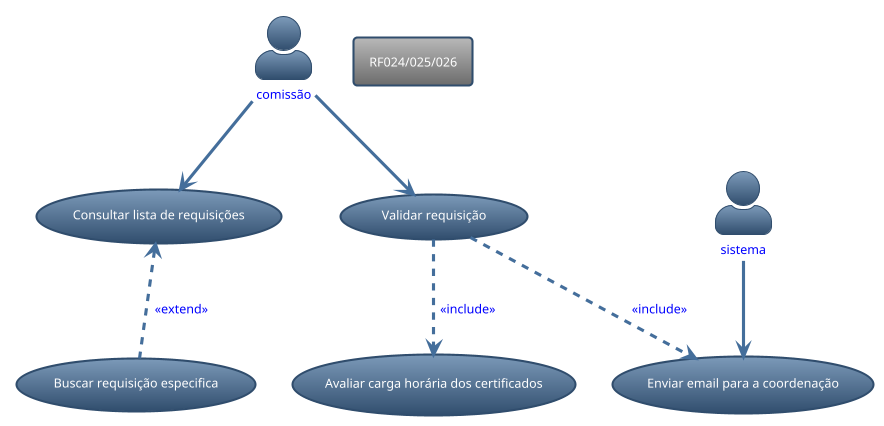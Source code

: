 @startuml comissao
skinparam actorStyle awesome
!theme spacelab 
:comissão: as comissao #text:Blue
:sistema: as sistema #text:Blue

rectangle "RF024/025/026"

(Consultar lista de requisições) as consultar
(Avaliar carga horária dos certificados) as avaliar_ac
(Validar requisição) as validar
(Buscar requisição especifica) as buscar
(Enviar email para a coordenação) as enviar_email


comissao --> consultar
comissao --> validar
validar ..> avaliar_ac #text:blue : <<include>>
sistema --> enviar_email 
consultar <.. buscar #text:Blue : <<extend>>
validar ..>enviar_email #text:blue : <<include>>

@enduml
